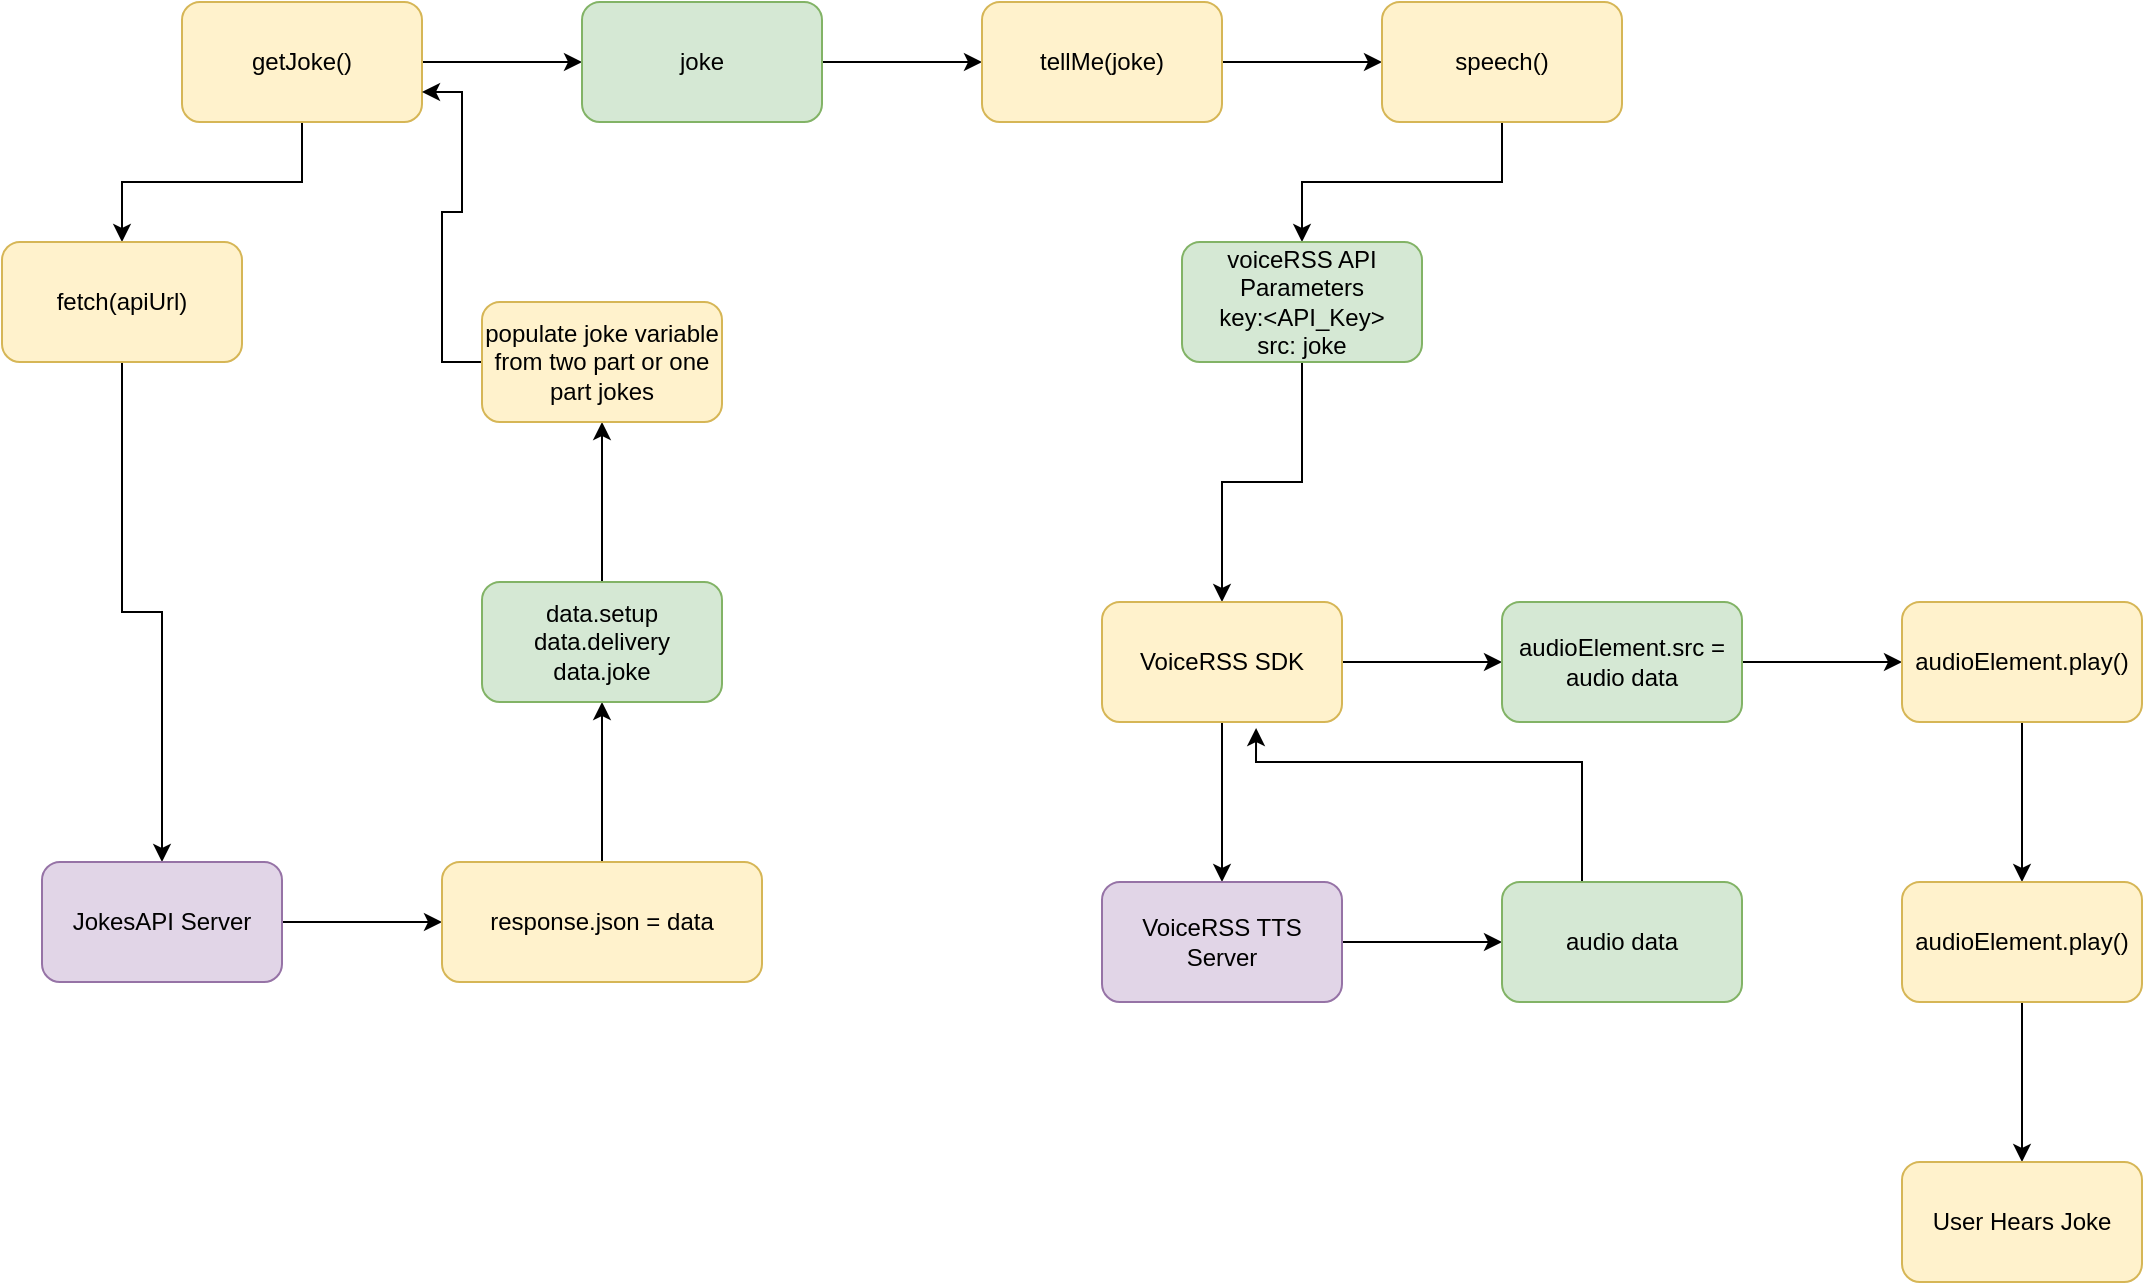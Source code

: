<mxfile version="15.4.3" type="github">
  <diagram id="WaioVWcRfyauY-6zHWDr" name="Page-1">
    <mxGraphModel dx="671" dy="775" grid="1" gridSize="10" guides="1" tooltips="1" connect="1" arrows="1" fold="1" page="1" pageScale="1" pageWidth="850" pageHeight="1100" math="0" shadow="0">
      <root>
        <mxCell id="0" />
        <mxCell id="1" parent="0" />
        <mxCell id="MTjW4zLuX7Yb0qqT5GPE-7" value="" style="edgeStyle=orthogonalEdgeStyle;rounded=0;orthogonalLoop=1;jettySize=auto;html=1;" edge="1" parent="1" source="MTjW4zLuX7Yb0qqT5GPE-1" target="MTjW4zLuX7Yb0qqT5GPE-5">
          <mxGeometry relative="1" as="geometry" />
        </mxCell>
        <mxCell id="MTjW4zLuX7Yb0qqT5GPE-17" value="" style="edgeStyle=orthogonalEdgeStyle;rounded=0;orthogonalLoop=1;jettySize=auto;html=1;" edge="1" parent="1" source="MTjW4zLuX7Yb0qqT5GPE-1" target="MTjW4zLuX7Yb0qqT5GPE-16">
          <mxGeometry relative="1" as="geometry" />
        </mxCell>
        <mxCell id="MTjW4zLuX7Yb0qqT5GPE-1" value="getJoke()" style="rounded=1;whiteSpace=wrap;html=1;fillColor=#fff2cc;strokeColor=#d6b656;" vertex="1" parent="1">
          <mxGeometry x="110" y="80" width="120" height="60" as="geometry" />
        </mxCell>
        <mxCell id="MTjW4zLuX7Yb0qqT5GPE-8" value="" style="edgeStyle=orthogonalEdgeStyle;rounded=0;orthogonalLoop=1;jettySize=auto;html=1;" edge="1" parent="1" source="MTjW4zLuX7Yb0qqT5GPE-5" target="MTjW4zLuX7Yb0qqT5GPE-6">
          <mxGeometry relative="1" as="geometry" />
        </mxCell>
        <mxCell id="MTjW4zLuX7Yb0qqT5GPE-5" value="fetch(apiUrl)" style="rounded=1;whiteSpace=wrap;html=1;fillColor=#fff2cc;strokeColor=#d6b656;" vertex="1" parent="1">
          <mxGeometry x="20" y="200" width="120" height="60" as="geometry" />
        </mxCell>
        <mxCell id="MTjW4zLuX7Yb0qqT5GPE-10" value="" style="edgeStyle=orthogonalEdgeStyle;rounded=0;orthogonalLoop=1;jettySize=auto;html=1;" edge="1" parent="1" source="MTjW4zLuX7Yb0qqT5GPE-6" target="MTjW4zLuX7Yb0qqT5GPE-9">
          <mxGeometry relative="1" as="geometry" />
        </mxCell>
        <mxCell id="MTjW4zLuX7Yb0qqT5GPE-6" value="JokesAPI Server" style="rounded=1;whiteSpace=wrap;html=1;fillColor=#e1d5e7;strokeColor=#9673a6;" vertex="1" parent="1">
          <mxGeometry x="40" y="510" width="120" height="60" as="geometry" />
        </mxCell>
        <mxCell id="MTjW4zLuX7Yb0qqT5GPE-12" value="" style="edgeStyle=orthogonalEdgeStyle;rounded=0;orthogonalLoop=1;jettySize=auto;html=1;" edge="1" parent="1" source="MTjW4zLuX7Yb0qqT5GPE-9" target="MTjW4zLuX7Yb0qqT5GPE-11">
          <mxGeometry relative="1" as="geometry" />
        </mxCell>
        <mxCell id="MTjW4zLuX7Yb0qqT5GPE-9" value="response.json = data" style="whiteSpace=wrap;html=1;rounded=1;fillColor=#fff2cc;strokeColor=#d6b656;" vertex="1" parent="1">
          <mxGeometry x="240" y="510" width="160" height="60" as="geometry" />
        </mxCell>
        <mxCell id="MTjW4zLuX7Yb0qqT5GPE-14" value="" style="edgeStyle=orthogonalEdgeStyle;rounded=0;orthogonalLoop=1;jettySize=auto;html=1;" edge="1" parent="1" source="MTjW4zLuX7Yb0qqT5GPE-11" target="MTjW4zLuX7Yb0qqT5GPE-13">
          <mxGeometry relative="1" as="geometry" />
        </mxCell>
        <mxCell id="MTjW4zLuX7Yb0qqT5GPE-11" value="&lt;div&gt;data.setup &lt;br&gt;&lt;/div&gt;&lt;div&gt;data.delivery&lt;/div&gt;&lt;div&gt;data.joke&lt;br&gt;&lt;/div&gt;" style="whiteSpace=wrap;html=1;rounded=1;fillColor=#d5e8d4;strokeColor=#82b366;" vertex="1" parent="1">
          <mxGeometry x="260" y="370" width="120" height="60" as="geometry" />
        </mxCell>
        <mxCell id="MTjW4zLuX7Yb0qqT5GPE-15" style="edgeStyle=orthogonalEdgeStyle;rounded=0;orthogonalLoop=1;jettySize=auto;html=1;entryX=1;entryY=0.75;entryDx=0;entryDy=0;" edge="1" parent="1" source="MTjW4zLuX7Yb0qqT5GPE-13" target="MTjW4zLuX7Yb0qqT5GPE-1">
          <mxGeometry relative="1" as="geometry" />
        </mxCell>
        <mxCell id="MTjW4zLuX7Yb0qqT5GPE-13" value="populate joke variable from two part or one part jokes" style="whiteSpace=wrap;html=1;rounded=1;fillColor=#fff2cc;strokeColor=#d6b656;" vertex="1" parent="1">
          <mxGeometry x="260" y="230" width="120" height="60" as="geometry" />
        </mxCell>
        <mxCell id="MTjW4zLuX7Yb0qqT5GPE-19" value="" style="edgeStyle=orthogonalEdgeStyle;rounded=0;orthogonalLoop=1;jettySize=auto;html=1;" edge="1" parent="1" source="MTjW4zLuX7Yb0qqT5GPE-16" target="MTjW4zLuX7Yb0qqT5GPE-18">
          <mxGeometry relative="1" as="geometry" />
        </mxCell>
        <mxCell id="MTjW4zLuX7Yb0qqT5GPE-16" value="joke " style="whiteSpace=wrap;html=1;rounded=1;strokeColor=#82b366;fillColor=#d5e8d4;" vertex="1" parent="1">
          <mxGeometry x="310" y="80" width="120" height="60" as="geometry" />
        </mxCell>
        <mxCell id="MTjW4zLuX7Yb0qqT5GPE-21" value="" style="edgeStyle=orthogonalEdgeStyle;rounded=0;orthogonalLoop=1;jettySize=auto;html=1;" edge="1" parent="1" source="MTjW4zLuX7Yb0qqT5GPE-18" target="MTjW4zLuX7Yb0qqT5GPE-20">
          <mxGeometry relative="1" as="geometry" />
        </mxCell>
        <mxCell id="MTjW4zLuX7Yb0qqT5GPE-18" value="tellMe(joke)" style="whiteSpace=wrap;html=1;rounded=1;strokeColor=#d6b656;fillColor=#fff2cc;" vertex="1" parent="1">
          <mxGeometry x="510" y="80" width="120" height="60" as="geometry" />
        </mxCell>
        <mxCell id="MTjW4zLuX7Yb0qqT5GPE-23" value="" style="edgeStyle=orthogonalEdgeStyle;rounded=0;orthogonalLoop=1;jettySize=auto;html=1;" edge="1" parent="1" source="MTjW4zLuX7Yb0qqT5GPE-20" target="MTjW4zLuX7Yb0qqT5GPE-22">
          <mxGeometry relative="1" as="geometry" />
        </mxCell>
        <mxCell id="MTjW4zLuX7Yb0qqT5GPE-20" value="speech()" style="whiteSpace=wrap;html=1;rounded=1;strokeColor=#d6b656;fillColor=#fff2cc;" vertex="1" parent="1">
          <mxGeometry x="710" y="80" width="120" height="60" as="geometry" />
        </mxCell>
        <mxCell id="MTjW4zLuX7Yb0qqT5GPE-25" value="" style="edgeStyle=orthogonalEdgeStyle;rounded=0;orthogonalLoop=1;jettySize=auto;html=1;" edge="1" parent="1" source="MTjW4zLuX7Yb0qqT5GPE-22" target="MTjW4zLuX7Yb0qqT5GPE-24">
          <mxGeometry relative="1" as="geometry" />
        </mxCell>
        <mxCell id="MTjW4zLuX7Yb0qqT5GPE-22" value="&lt;div&gt;voiceRSS API Parameters &lt;br&gt;&lt;/div&gt;&lt;div&gt;key:&amp;lt;API_Key&amp;gt;&lt;/div&gt;&lt;div&gt;src: joke &lt;br&gt;&lt;/div&gt;" style="whiteSpace=wrap;html=1;rounded=1;strokeColor=#82b366;fillColor=#d5e8d4;" vertex="1" parent="1">
          <mxGeometry x="610" y="200" width="120" height="60" as="geometry" />
        </mxCell>
        <mxCell id="MTjW4zLuX7Yb0qqT5GPE-27" value="" style="edgeStyle=orthogonalEdgeStyle;rounded=0;orthogonalLoop=1;jettySize=auto;html=1;" edge="1" parent="1" source="MTjW4zLuX7Yb0qqT5GPE-24" target="MTjW4zLuX7Yb0qqT5GPE-26">
          <mxGeometry relative="1" as="geometry" />
        </mxCell>
        <mxCell id="MTjW4zLuX7Yb0qqT5GPE-32" value="" style="edgeStyle=orthogonalEdgeStyle;rounded=0;orthogonalLoop=1;jettySize=auto;html=1;" edge="1" parent="1" source="MTjW4zLuX7Yb0qqT5GPE-24" target="MTjW4zLuX7Yb0qqT5GPE-31">
          <mxGeometry relative="1" as="geometry" />
        </mxCell>
        <mxCell id="MTjW4zLuX7Yb0qqT5GPE-24" value="VoiceRSS SDK" style="whiteSpace=wrap;html=1;rounded=1;strokeColor=#d6b656;fillColor=#fff2cc;" vertex="1" parent="1">
          <mxGeometry x="570" y="380" width="120" height="60" as="geometry" />
        </mxCell>
        <mxCell id="MTjW4zLuX7Yb0qqT5GPE-29" value="" style="edgeStyle=orthogonalEdgeStyle;rounded=0;orthogonalLoop=1;jettySize=auto;html=1;" edge="1" parent="1" source="MTjW4zLuX7Yb0qqT5GPE-26" target="MTjW4zLuX7Yb0qqT5GPE-28">
          <mxGeometry relative="1" as="geometry" />
        </mxCell>
        <mxCell id="MTjW4zLuX7Yb0qqT5GPE-26" value="VoiceRSS TTS Server " style="whiteSpace=wrap;html=1;rounded=1;strokeColor=#9673a6;fillColor=#e1d5e7;" vertex="1" parent="1">
          <mxGeometry x="570" y="520" width="120" height="60" as="geometry" />
        </mxCell>
        <mxCell id="MTjW4zLuX7Yb0qqT5GPE-30" style="edgeStyle=orthogonalEdgeStyle;rounded=0;orthogonalLoop=1;jettySize=auto;html=1;entryX=0.642;entryY=1.05;entryDx=0;entryDy=0;entryPerimeter=0;" edge="1" parent="1" source="MTjW4zLuX7Yb0qqT5GPE-28" target="MTjW4zLuX7Yb0qqT5GPE-24">
          <mxGeometry relative="1" as="geometry">
            <Array as="points">
              <mxPoint x="810" y="460" />
              <mxPoint x="647" y="460" />
            </Array>
          </mxGeometry>
        </mxCell>
        <mxCell id="MTjW4zLuX7Yb0qqT5GPE-28" value="audio data " style="whiteSpace=wrap;html=1;rounded=1;strokeColor=#82b366;fillColor=#d5e8d4;" vertex="1" parent="1">
          <mxGeometry x="770" y="520" width="120" height="60" as="geometry" />
        </mxCell>
        <mxCell id="MTjW4zLuX7Yb0qqT5GPE-34" value="" style="edgeStyle=orthogonalEdgeStyle;rounded=0;orthogonalLoop=1;jettySize=auto;html=1;" edge="1" parent="1" source="MTjW4zLuX7Yb0qqT5GPE-31" target="MTjW4zLuX7Yb0qqT5GPE-33">
          <mxGeometry relative="1" as="geometry" />
        </mxCell>
        <mxCell id="MTjW4zLuX7Yb0qqT5GPE-31" value="audioElement.src = audio data " style="whiteSpace=wrap;html=1;rounded=1;strokeColor=#82b366;fillColor=#d5e8d4;" vertex="1" parent="1">
          <mxGeometry x="770" y="380" width="120" height="60" as="geometry" />
        </mxCell>
        <mxCell id="MTjW4zLuX7Yb0qqT5GPE-36" value="" style="edgeStyle=orthogonalEdgeStyle;rounded=0;orthogonalLoop=1;jettySize=auto;html=1;" edge="1" parent="1" source="MTjW4zLuX7Yb0qqT5GPE-33" target="MTjW4zLuX7Yb0qqT5GPE-35">
          <mxGeometry relative="1" as="geometry" />
        </mxCell>
        <mxCell id="MTjW4zLuX7Yb0qqT5GPE-33" value="audioElement.play()" style="whiteSpace=wrap;html=1;rounded=1;strokeColor=#d6b656;fillColor=#fff2cc;" vertex="1" parent="1">
          <mxGeometry x="970" y="380" width="120" height="60" as="geometry" />
        </mxCell>
        <mxCell id="MTjW4zLuX7Yb0qqT5GPE-38" value="" style="edgeStyle=orthogonalEdgeStyle;rounded=0;orthogonalLoop=1;jettySize=auto;html=1;" edge="1" parent="1" source="MTjW4zLuX7Yb0qqT5GPE-35" target="MTjW4zLuX7Yb0qqT5GPE-37">
          <mxGeometry relative="1" as="geometry" />
        </mxCell>
        <mxCell id="MTjW4zLuX7Yb0qqT5GPE-35" value="audioElement.play()" style="whiteSpace=wrap;html=1;rounded=1;strokeColor=#d6b656;fillColor=#fff2cc;" vertex="1" parent="1">
          <mxGeometry x="970" y="520" width="120" height="60" as="geometry" />
        </mxCell>
        <mxCell id="MTjW4zLuX7Yb0qqT5GPE-37" value="User Hears Joke " style="whiteSpace=wrap;html=1;rounded=1;strokeColor=#d6b656;fillColor=#fff2cc;" vertex="1" parent="1">
          <mxGeometry x="970" y="660" width="120" height="60" as="geometry" />
        </mxCell>
      </root>
    </mxGraphModel>
  </diagram>
</mxfile>
